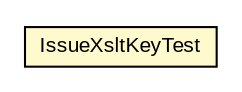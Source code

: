 #!/usr/local/bin/dot
#
# Class diagram 
# Generated by UMLGraph version 5.1 (http://www.umlgraph.org/)
#

digraph G {
	edge [fontname="arial",fontsize=10,labelfontname="arial",labelfontsize=10];
	node [fontname="arial",fontsize=10,shape=plaintext];
	nodesep=0.25;
	ranksep=0.5;
	// com.helger.schematron.supplemantery.IssueXsltKeyTest
	c708 [label=<<table title="com.helger.schematron.supplemantery.IssueXsltKeyTest" border="0" cellborder="1" cellspacing="0" cellpadding="2" port="p" bgcolor="lemonChiffon" href="./IssueXsltKeyTest.html">
		<tr><td><table border="0" cellspacing="0" cellpadding="1">
<tr><td align="center" balign="center"> IssueXsltKeyTest </td></tr>
		</table></td></tr>
		</table>>, fontname="arial", fontcolor="black", fontsize=10.0];
}

